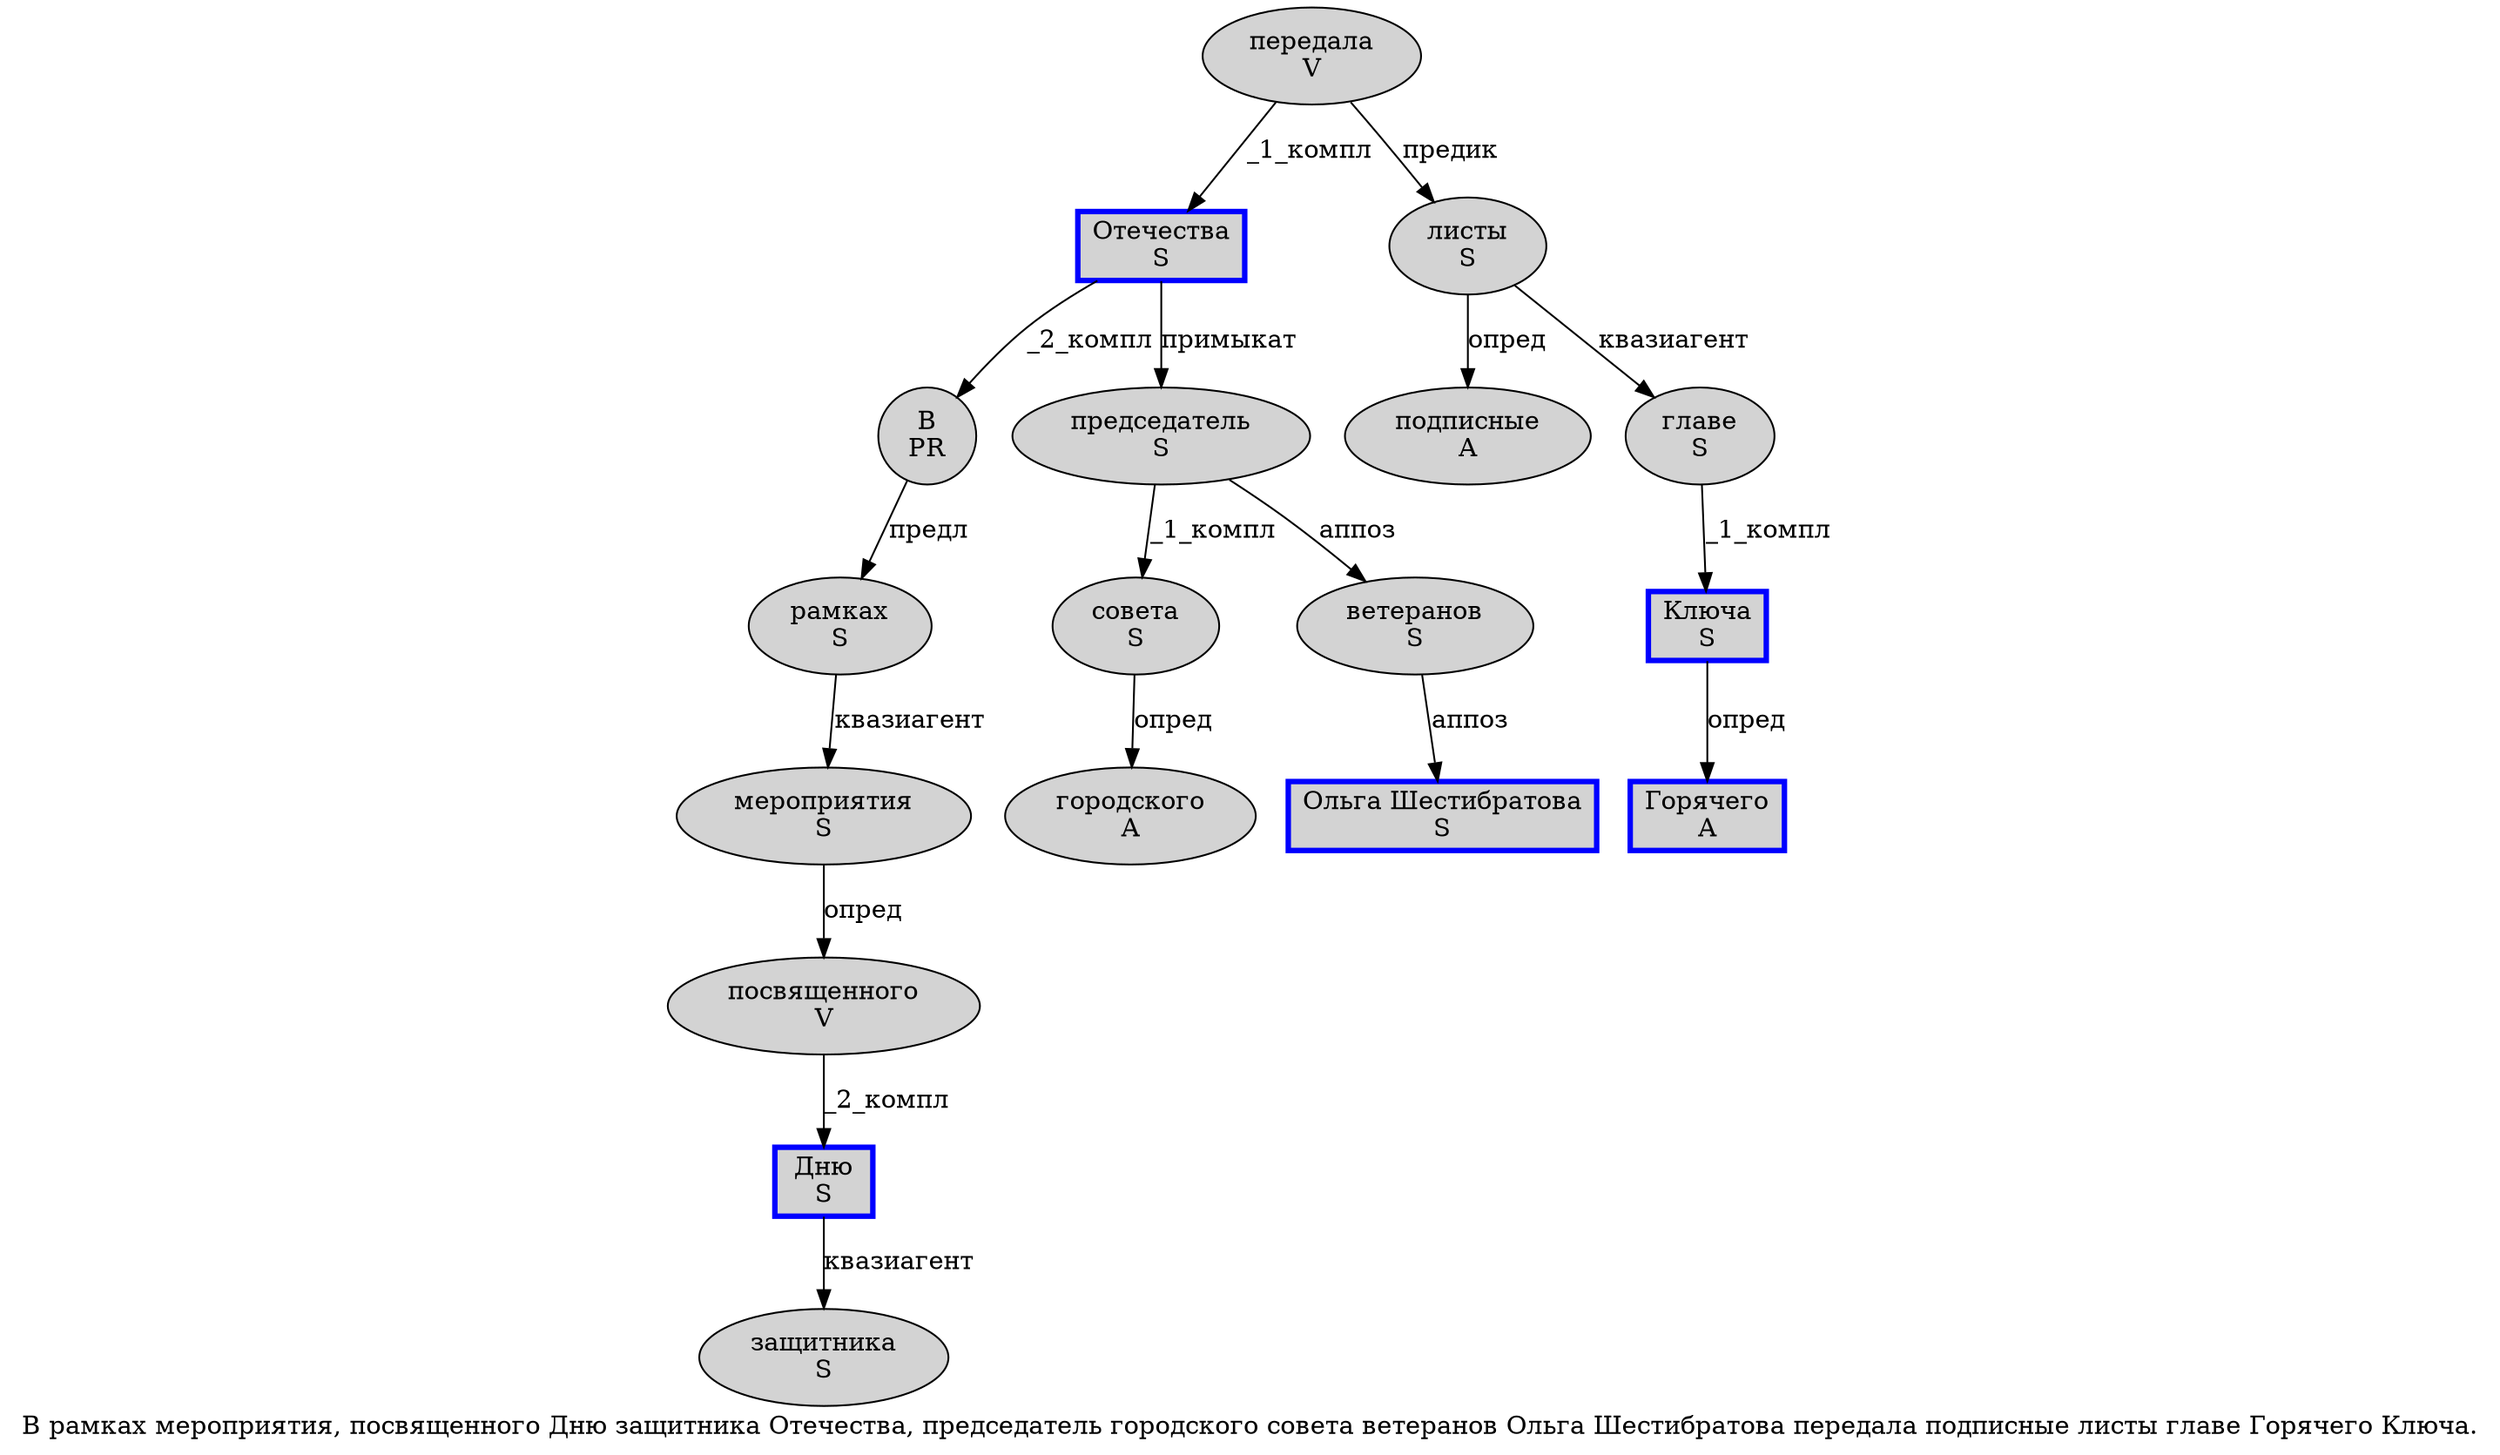 digraph SENTENCE_1039 {
	graph [label="В рамках мероприятия, посвященного Дню защитника Отечества, председатель городского совета ветеранов Ольга Шестибратова передала подписные листы главе Горячего Ключа."]
	node [style=filled]
		0 [label="В
PR" color="" fillcolor=lightgray penwidth=1 shape=ellipse]
		1 [label="рамках
S" color="" fillcolor=lightgray penwidth=1 shape=ellipse]
		2 [label="мероприятия
S" color="" fillcolor=lightgray penwidth=1 shape=ellipse]
		4 [label="посвященного
V" color="" fillcolor=lightgray penwidth=1 shape=ellipse]
		5 [label="Дню
S" color=blue fillcolor=lightgray penwidth=3 shape=box]
		6 [label="защитника
S" color="" fillcolor=lightgray penwidth=1 shape=ellipse]
		7 [label="Отечества
S" color=blue fillcolor=lightgray penwidth=3 shape=box]
		9 [label="председатель
S" color="" fillcolor=lightgray penwidth=1 shape=ellipse]
		10 [label="городского
A" color="" fillcolor=lightgray penwidth=1 shape=ellipse]
		11 [label="совета
S" color="" fillcolor=lightgray penwidth=1 shape=ellipse]
		12 [label="ветеранов
S" color="" fillcolor=lightgray penwidth=1 shape=ellipse]
		13 [label="Ольга Шестибратова
S" color=blue fillcolor=lightgray penwidth=3 shape=box]
		14 [label="передала
V" color="" fillcolor=lightgray penwidth=1 shape=ellipse]
		15 [label="подписные
A" color="" fillcolor=lightgray penwidth=1 shape=ellipse]
		16 [label="листы
S" color="" fillcolor=lightgray penwidth=1 shape=ellipse]
		17 [label="главе
S" color="" fillcolor=lightgray penwidth=1 shape=ellipse]
		18 [label="Горячего
A" color=blue fillcolor=lightgray penwidth=3 shape=box]
		19 [label="Ключа
S" color=blue fillcolor=lightgray penwidth=3 shape=box]
			19 -> 18 [label="опред"]
			11 -> 10 [label="опред"]
			9 -> 11 [label="_1_компл"]
			9 -> 12 [label="аппоз"]
			12 -> 13 [label="аппоз"]
			5 -> 6 [label="квазиагент"]
			16 -> 15 [label="опред"]
			16 -> 17 [label="квазиагент"]
			17 -> 19 [label="_1_компл"]
			14 -> 7 [label="_1_компл"]
			14 -> 16 [label="предик"]
			0 -> 1 [label="предл"]
			1 -> 2 [label="квазиагент"]
			7 -> 0 [label="_2_компл"]
			7 -> 9 [label="примыкат"]
			2 -> 4 [label="опред"]
			4 -> 5 [label="_2_компл"]
}